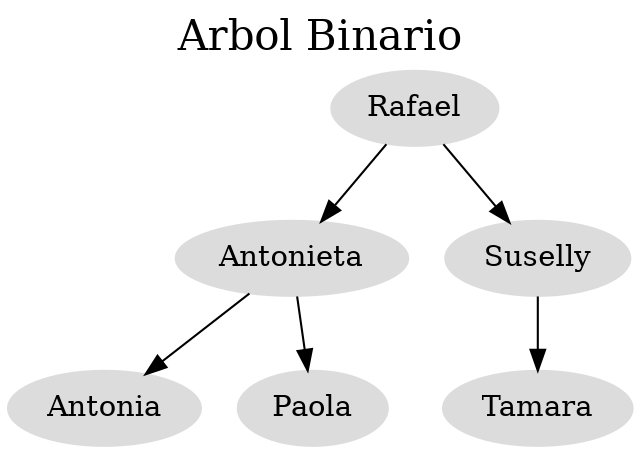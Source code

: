 digraph ArbolBinario {
	rankdir=TB;
	node[shape = ellipse, fontcolor = black, style = filled, color = gainsboro];
	graph[label = "Arbol Binario", labelloc = t, fontsize = 20];
	Object1[ label ="Rafael"];
	Object2[ label ="Antonieta"];
	Object4 [ label ="Antonia"];
Object2->Object4
	Object5 [ label ="Paola"];
Object2->Object5
Object1->Object2
	Object3[ label ="Suselly"];
	Object6 [ label ="Tamara"];
Object3->Object6
Object1->Object3
}